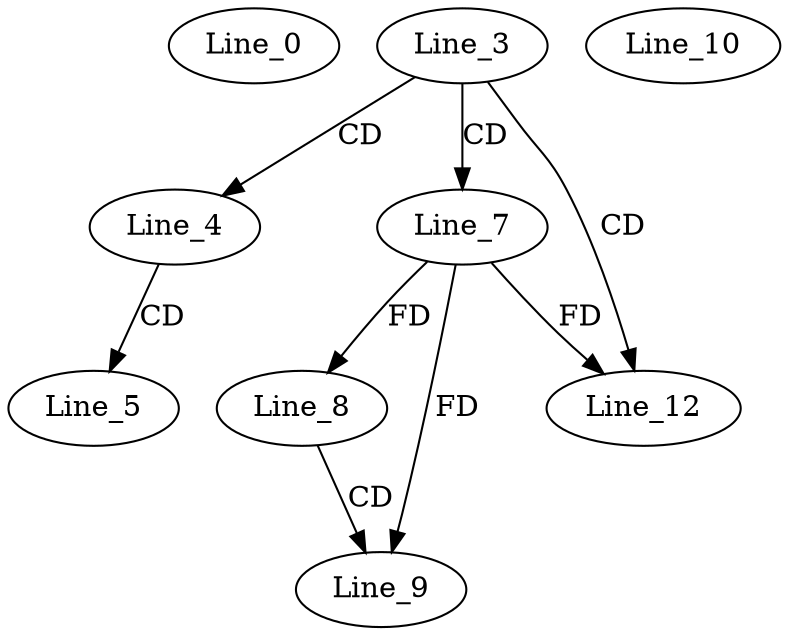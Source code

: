 digraph G {
  Line_0;
  Line_3;
  Line_4;
  Line_5;
  Line_7;
  Line_8;
  Line_8;
  Line_9;
  Line_9;
  Line_10;
  Line_12;
  Line_3 -> Line_4 [ label="CD" ];
  Line_4 -> Line_5 [ label="CD" ];
  Line_3 -> Line_7 [ label="CD" ];
  Line_7 -> Line_8 [ label="FD" ];
  Line_8 -> Line_9 [ label="CD" ];
  Line_7 -> Line_9 [ label="FD" ];
  Line_3 -> Line_12 [ label="CD" ];
  Line_7 -> Line_12 [ label="FD" ];
}
